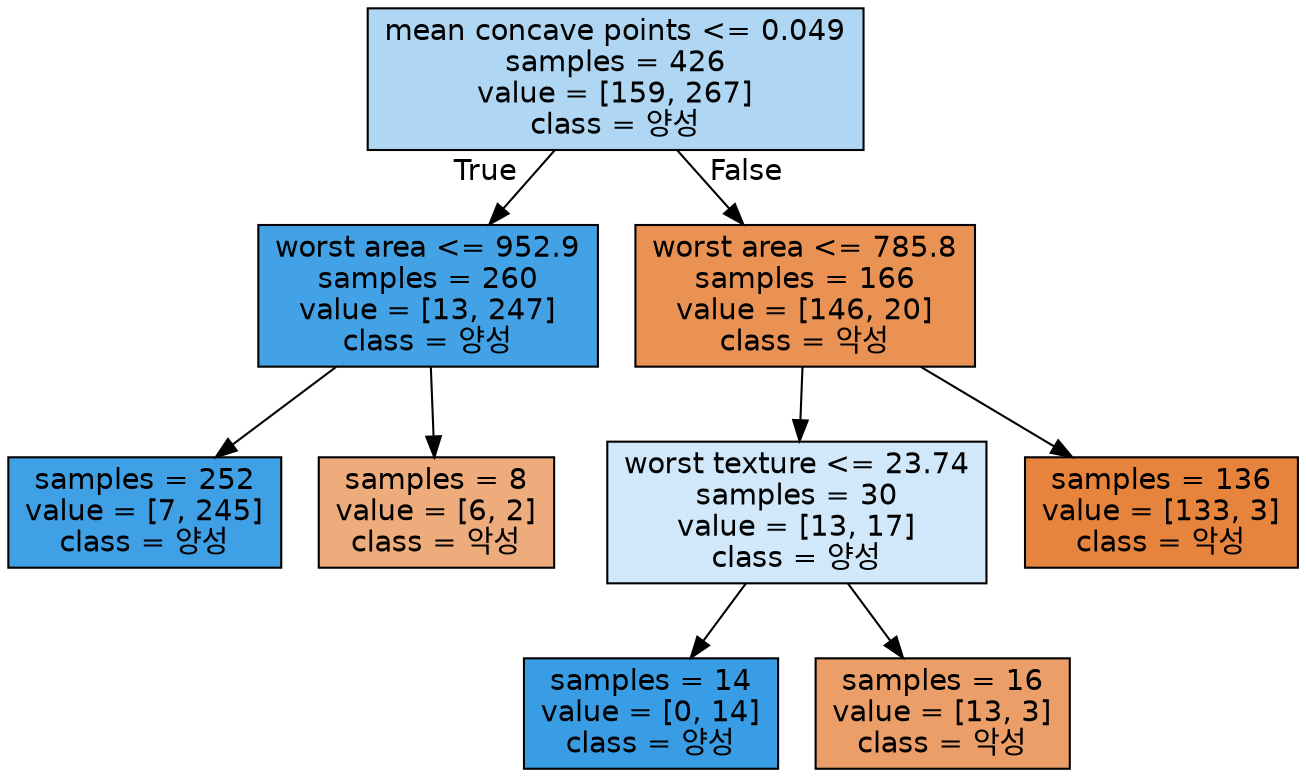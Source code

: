 digraph Tree {
node [shape=box, style="filled", color="black", fontname="helvetica"] ;
edge [fontname="helvetica"] ;
0 [label="mean concave points <= 0.049\nsamples = 426\nvalue = [159, 267]\nclass = 양성", fillcolor="#afd7f4"] ;
1 [label="worst area <= 952.9\nsamples = 260\nvalue = [13, 247]\nclass = 양성", fillcolor="#43a2e6"] ;
0 -> 1 [labeldistance=2.5, labelangle=45, headlabel="True"] ;
7 [label="samples = 252\nvalue = [7, 245]\nclass = 양성", fillcolor="#3fa0e6"] ;
1 -> 7 ;
8 [label="samples = 8\nvalue = [6, 2]\nclass = 악성", fillcolor="#eeab7b"] ;
1 -> 8 ;
2 [label="worst area <= 785.8\nsamples = 166\nvalue = [146, 20]\nclass = 악성", fillcolor="#e99254"] ;
0 -> 2 [labeldistance=2.5, labelangle=-45, headlabel="False"] ;
3 [label="worst texture <= 23.74\nsamples = 30\nvalue = [13, 17]\nclass = 양성", fillcolor="#d0e8f9"] ;
2 -> 3 ;
5 [label="samples = 14\nvalue = [0, 14]\nclass = 양성", fillcolor="#399de5"] ;
3 -> 5 ;
6 [label="samples = 16\nvalue = [13, 3]\nclass = 악성", fillcolor="#eb9e67"] ;
3 -> 6 ;
4 [label="samples = 136\nvalue = [133, 3]\nclass = 악성", fillcolor="#e6843d"] ;
2 -> 4 ;
}